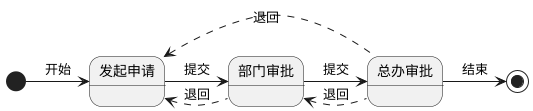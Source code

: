 @startuml
state 发起申请
state 部门审批
state 总办审批

[*] -right-> 发起申请 :开始
发起申请 -right-> 部门审批 :提交
部门审批 -right-> 总办审批 :提交
部门审批 -left[dashed]-> 发起申请 :退回
总办审批 -left[dashed]-> 部门审批 :退回
总办审批 -left[dashed]-> 发起申请 :退回
总办审批 -right-> [*] :结束

@enduml
